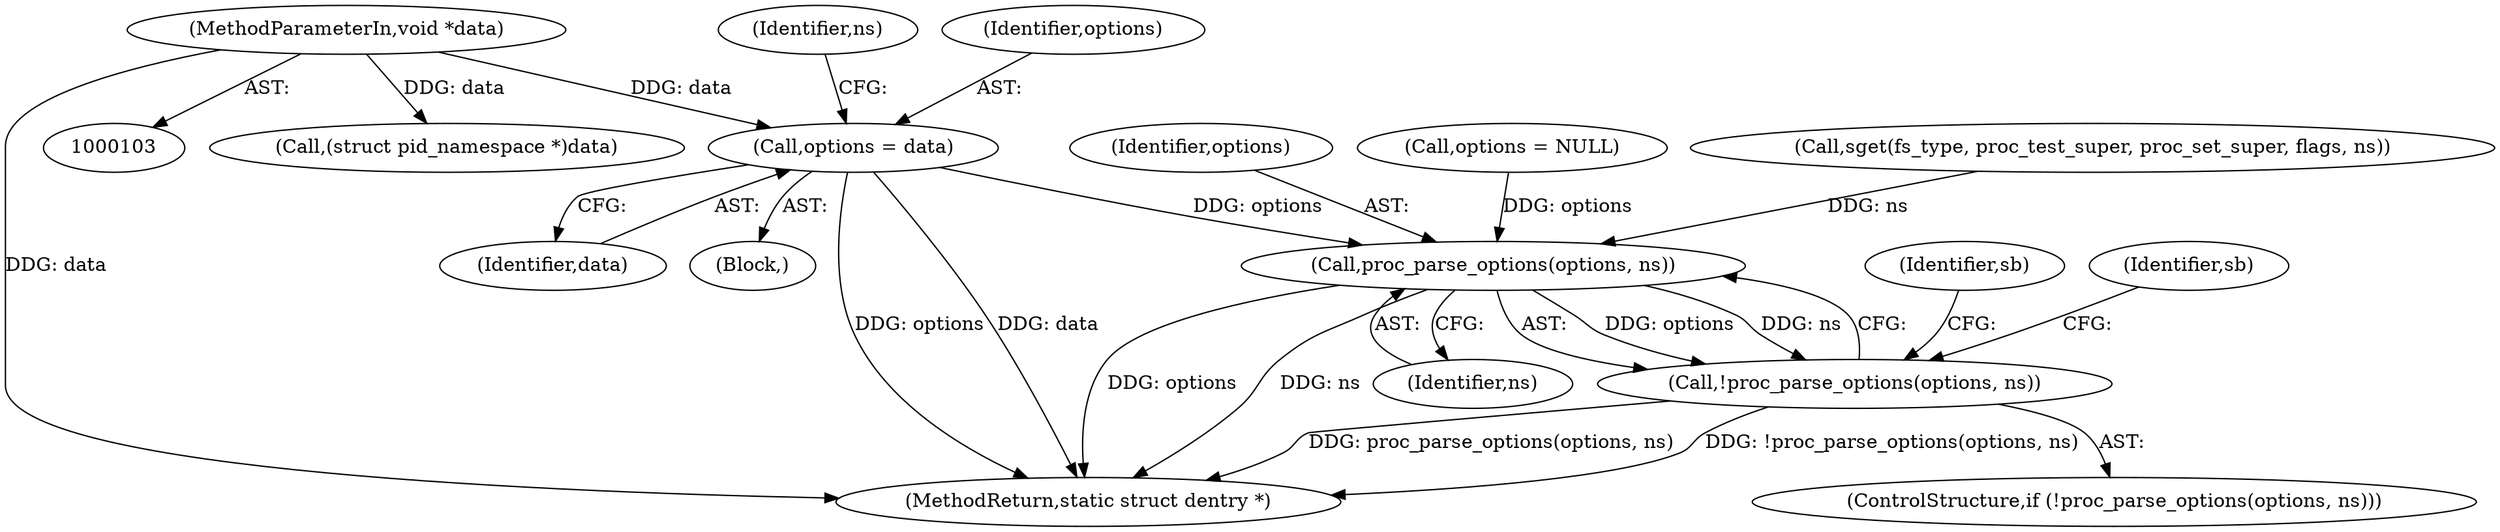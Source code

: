 digraph "0_linux_f5364c150aa645b3d7daa21b5c0b9feaa1c9cd6d_0@pointer" {
"1000132" [label="(Call,options = data)"];
"1000107" [label="(MethodParameterIn,void *data)"];
"1000167" [label="(Call,proc_parse_options(options, ns))"];
"1000166" [label="(Call,!proc_parse_options(options, ns))"];
"1000180" [label="(Identifier,sb)"];
"1000169" [label="(Identifier,ns)"];
"1000172" [label="(Identifier,sb)"];
"1000127" [label="(Block,)"];
"1000139" [label="(Identifier,ns)"];
"1000132" [label="(Call,options = data)"];
"1000120" [label="(Call,(struct pid_namespace *)data)"];
"1000166" [label="(Call,!proc_parse_options(options, ns))"];
"1000167" [label="(Call,proc_parse_options(options, ns))"];
"1000168" [label="(Identifier,options)"];
"1000123" [label="(Call,options = NULL)"];
"1000165" [label="(ControlStructure,if (!proc_parse_options(options, ns)))"];
"1000148" [label="(Call,sget(fs_type, proc_test_super, proc_set_super, flags, ns))"];
"1000133" [label="(Identifier,options)"];
"1000210" [label="(MethodReturn,static struct dentry *)"];
"1000134" [label="(Identifier,data)"];
"1000107" [label="(MethodParameterIn,void *data)"];
"1000132" -> "1000127"  [label="AST: "];
"1000132" -> "1000134"  [label="CFG: "];
"1000133" -> "1000132"  [label="AST: "];
"1000134" -> "1000132"  [label="AST: "];
"1000139" -> "1000132"  [label="CFG: "];
"1000132" -> "1000210"  [label="DDG: options"];
"1000132" -> "1000210"  [label="DDG: data"];
"1000107" -> "1000132"  [label="DDG: data"];
"1000132" -> "1000167"  [label="DDG: options"];
"1000107" -> "1000103"  [label="AST: "];
"1000107" -> "1000210"  [label="DDG: data"];
"1000107" -> "1000120"  [label="DDG: data"];
"1000167" -> "1000166"  [label="AST: "];
"1000167" -> "1000169"  [label="CFG: "];
"1000168" -> "1000167"  [label="AST: "];
"1000169" -> "1000167"  [label="AST: "];
"1000166" -> "1000167"  [label="CFG: "];
"1000167" -> "1000210"  [label="DDG: options"];
"1000167" -> "1000210"  [label="DDG: ns"];
"1000167" -> "1000166"  [label="DDG: options"];
"1000167" -> "1000166"  [label="DDG: ns"];
"1000123" -> "1000167"  [label="DDG: options"];
"1000148" -> "1000167"  [label="DDG: ns"];
"1000166" -> "1000165"  [label="AST: "];
"1000172" -> "1000166"  [label="CFG: "];
"1000180" -> "1000166"  [label="CFG: "];
"1000166" -> "1000210"  [label="DDG: !proc_parse_options(options, ns)"];
"1000166" -> "1000210"  [label="DDG: proc_parse_options(options, ns)"];
}
